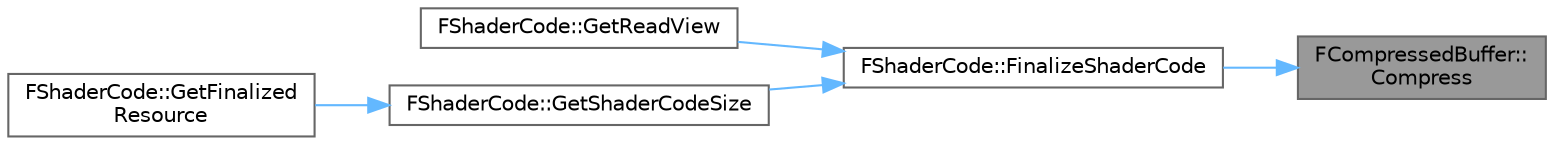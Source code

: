 digraph "FCompressedBuffer::Compress"
{
 // INTERACTIVE_SVG=YES
 // LATEX_PDF_SIZE
  bgcolor="transparent";
  edge [fontname=Helvetica,fontsize=10,labelfontname=Helvetica,labelfontsize=10];
  node [fontname=Helvetica,fontsize=10,shape=box,height=0.2,width=0.4];
  rankdir="RL";
  Node1 [id="Node000001",label="FCompressedBuffer::\lCompress",height=0.2,width=0.4,color="gray40", fillcolor="grey60", style="filled", fontcolor="black",tooltip="Compress the buffer using a balanced level of compression."];
  Node1 -> Node2 [id="edge1_Node000001_Node000002",dir="back",color="steelblue1",style="solid",tooltip=" "];
  Node2 [id="Node000002",label="FShaderCode::FinalizeShaderCode",height=0.2,width=0.4,color="grey40", fillcolor="white", style="filled",URL="$d4/d86/classFShaderCode.html#ad969888960f9148cd5bf08114ff7cf86",tooltip=" "];
  Node2 -> Node3 [id="edge2_Node000002_Node000003",dir="back",color="steelblue1",style="solid",tooltip=" "];
  Node3 [id="Node000003",label="FShaderCode::GetReadView",height=0.2,width=0.4,color="grey40", fillcolor="white", style="filled",URL="$d4/d86/classFShaderCode.html#aa9a4dde2bb53771eade2887f73a68435",tooltip=" "];
  Node2 -> Node4 [id="edge3_Node000002_Node000004",dir="back",color="steelblue1",style="solid",tooltip=" "];
  Node4 [id="Node000004",label="FShaderCode::GetShaderCodeSize",height=0.2,width=0.4,color="grey40", fillcolor="white", style="filled",URL="$d4/d86/classFShaderCode.html#aea5a1d3463b3b094e4b855f6d76732dd",tooltip=" "];
  Node4 -> Node5 [id="edge4_Node000004_Node000005",dir="back",color="steelblue1",style="solid",tooltip=" "];
  Node5 [id="Node000005",label="FShaderCode::GetFinalized\lResource",height=0.2,width=0.4,color="grey40", fillcolor="white", style="filled",URL="$d4/d86/classFShaderCode.html#a1c2cc1e62ffc8c927bd81f7dfeca635e",tooltip=" "];
}
